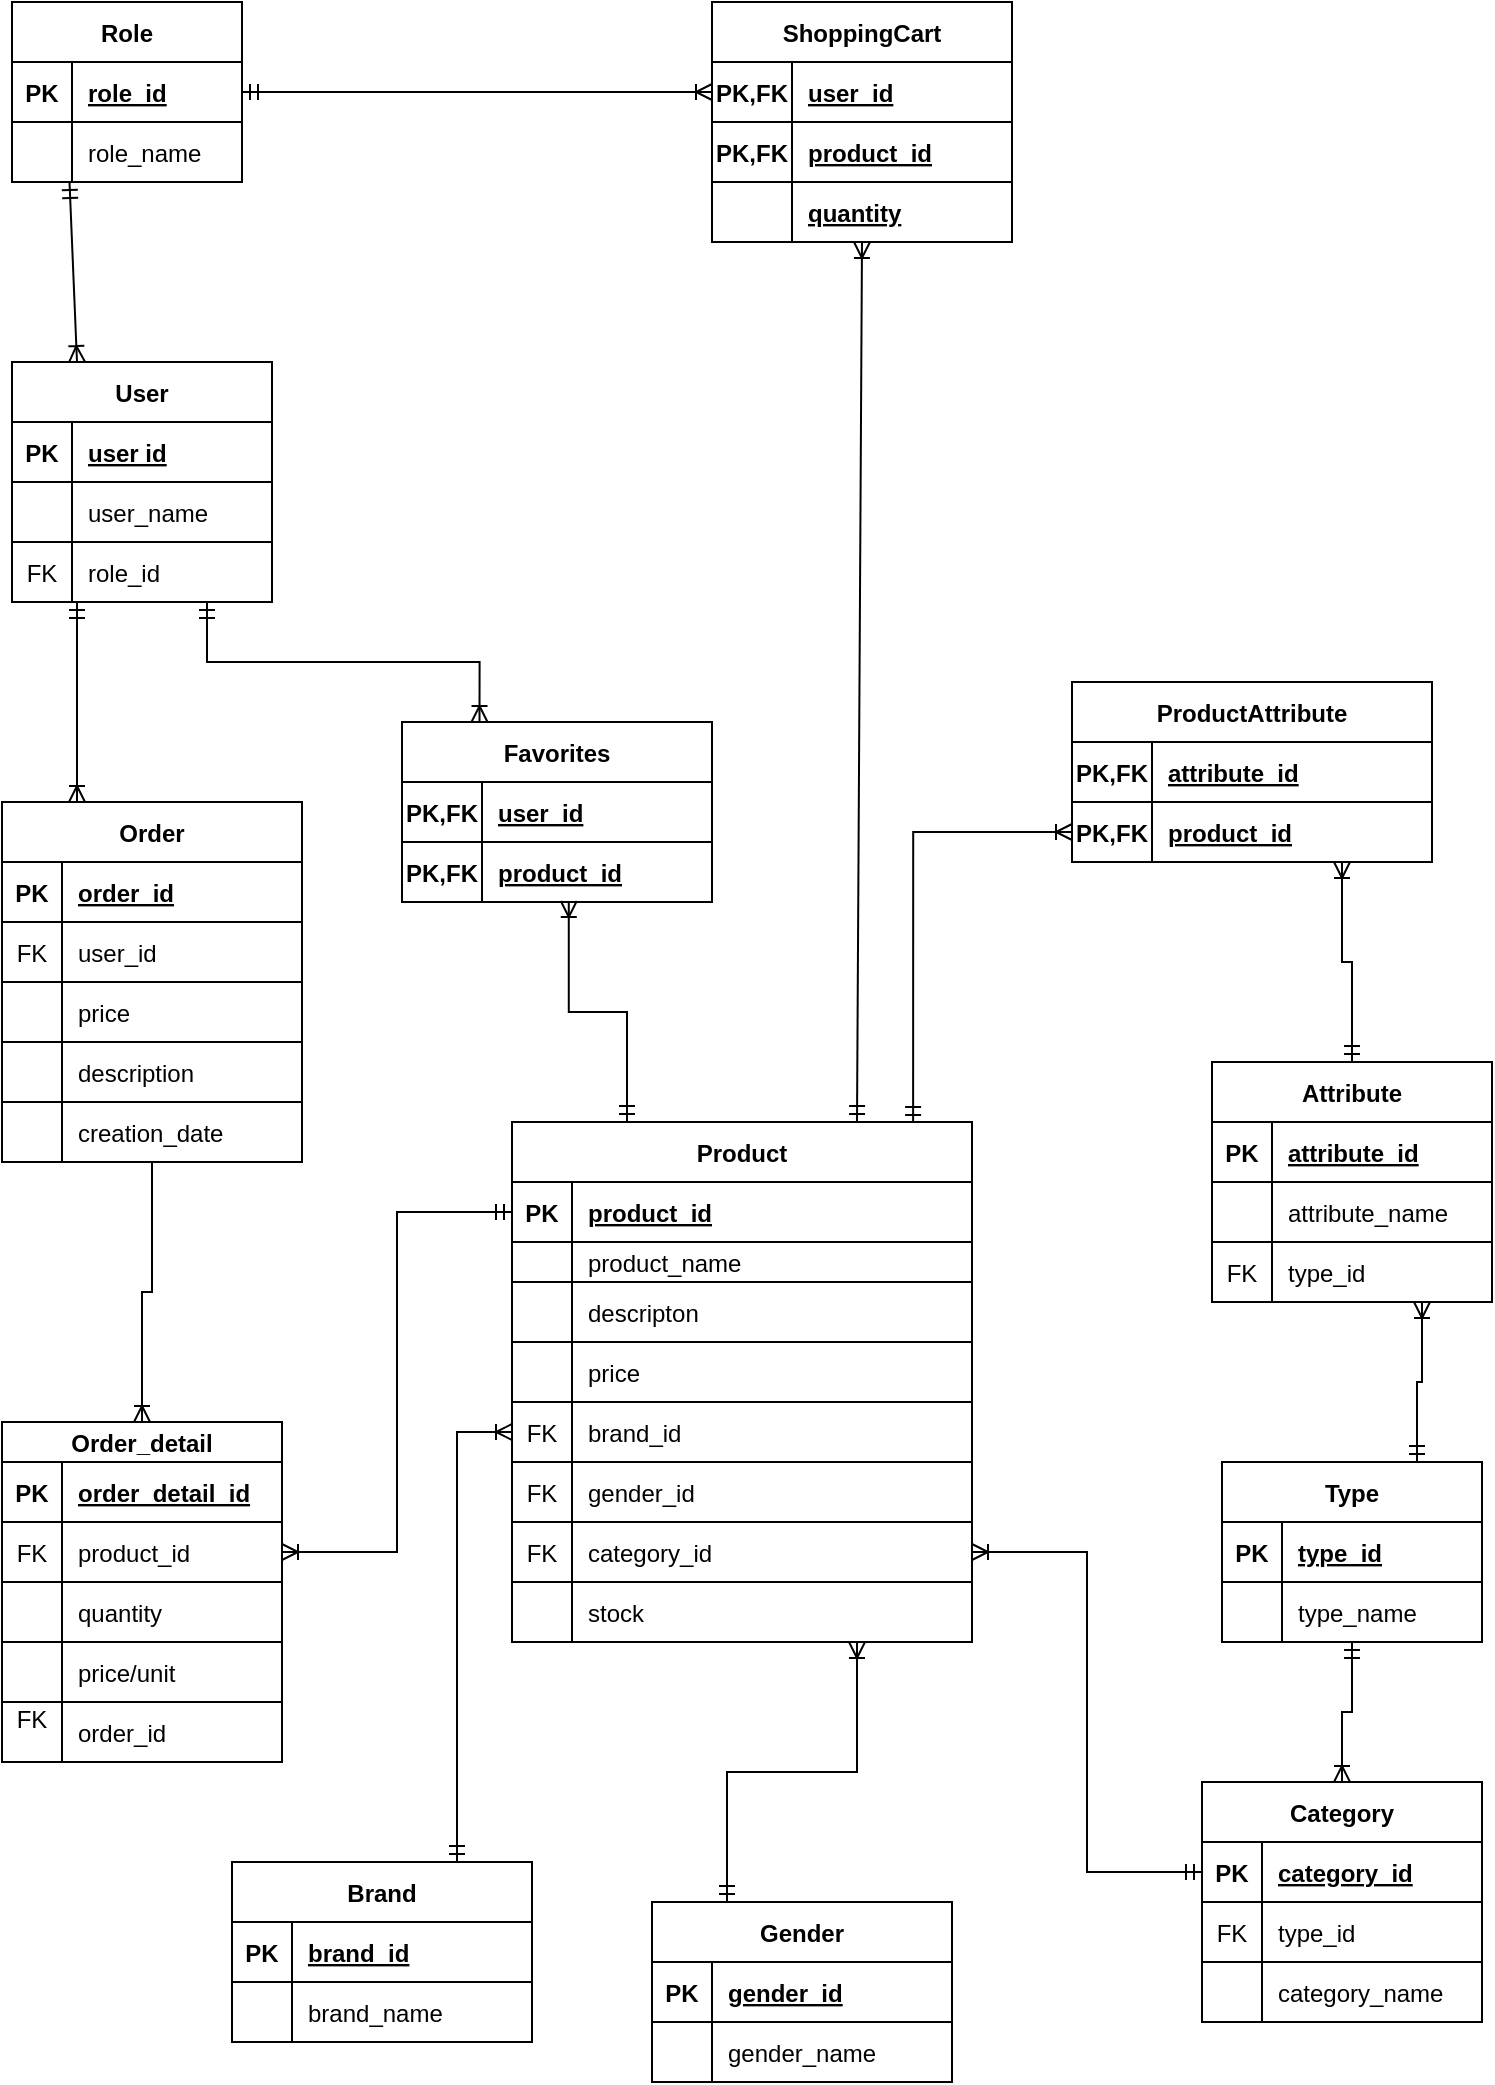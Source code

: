 <mxfile version="20.8.16" type="device"><diagram name="Page-1" id="n5lcv7kC8q3Q-KEOPqL1"><mxGraphModel dx="1290" dy="629" grid="1" gridSize="10" guides="1" tooltips="1" connect="1" arrows="1" fold="1" page="1" pageScale="1" pageWidth="850" pageHeight="1100" math="0" shadow="0"><root><mxCell id="0"/><mxCell id="1" parent="0"/><object label="Product" product_id="" brand_id="" id="B1TRXqfxUQtIOFqRdc5R-1"><mxCell style="shape=table;startSize=30;container=1;collapsible=1;childLayout=tableLayout;fixedRows=1;rowLines=1;fontStyle=1;align=center;resizeLast=1;strokeColor=#000000;movable=1;resizable=1;rotatable=1;deletable=1;editable=1;locked=0;connectable=1;" parent="1" vertex="1"><mxGeometry x="290" y="600" width="230" height="260" as="geometry"><mxRectangle x="290" y="700" width="90" height="30" as="alternateBounds"/></mxGeometry></mxCell></object><mxCell id="B1TRXqfxUQtIOFqRdc5R-2" value="" style="shape=tableRow;horizontal=0;startSize=0;swimlaneHead=0;swimlaneBody=0;fillColor=none;collapsible=0;dropTarget=0;points=[[0,0.5],[1,0.5]];portConstraint=eastwest;top=0;left=0;right=0;bottom=1;" parent="B1TRXqfxUQtIOFqRdc5R-1" vertex="1"><mxGeometry y="30" width="230" height="30" as="geometry"/></mxCell><mxCell id="B1TRXqfxUQtIOFqRdc5R-3" value="PK" style="shape=partialRectangle;connectable=0;fillColor=none;top=0;left=0;bottom=0;right=0;fontStyle=1;overflow=hidden;" parent="B1TRXqfxUQtIOFqRdc5R-2" vertex="1"><mxGeometry width="30" height="30" as="geometry"><mxRectangle width="30" height="30" as="alternateBounds"/></mxGeometry></mxCell><mxCell id="B1TRXqfxUQtIOFqRdc5R-4" value="product_id" style="shape=partialRectangle;connectable=0;fillColor=none;top=0;left=0;bottom=0;right=0;align=left;spacingLeft=6;fontStyle=5;overflow=hidden;" parent="B1TRXqfxUQtIOFqRdc5R-2" vertex="1"><mxGeometry x="30" width="200" height="30" as="geometry"><mxRectangle width="200" height="30" as="alternateBounds"/></mxGeometry></mxCell><mxCell id="B1TRXqfxUQtIOFqRdc5R-5" value="" style="shape=tableRow;horizontal=0;startSize=0;swimlaneHead=0;swimlaneBody=0;fillColor=none;collapsible=0;dropTarget=0;points=[[0,0.5],[1,0.5]];portConstraint=eastwest;top=0;left=0;right=0;bottom=0;" parent="B1TRXqfxUQtIOFqRdc5R-1" vertex="1"><mxGeometry y="60" width="230" height="20" as="geometry"/></mxCell><mxCell id="B1TRXqfxUQtIOFqRdc5R-6" value="" style="shape=partialRectangle;connectable=0;fillColor=none;top=0;left=0;bottom=0;right=0;editable=1;overflow=hidden;" parent="B1TRXqfxUQtIOFqRdc5R-5" vertex="1"><mxGeometry width="30" height="20" as="geometry"><mxRectangle width="30" height="20" as="alternateBounds"/></mxGeometry></mxCell><mxCell id="B1TRXqfxUQtIOFqRdc5R-7" value="product_name       " style="shape=partialRectangle;connectable=0;fillColor=none;top=0;left=0;bottom=0;right=0;align=left;spacingLeft=6;overflow=hidden;" parent="B1TRXqfxUQtIOFqRdc5R-5" vertex="1"><mxGeometry x="30" width="200" height="20" as="geometry"><mxRectangle width="200" height="20" as="alternateBounds"/></mxGeometry></mxCell><mxCell id="B1TRXqfxUQtIOFqRdc5R-8" value="" style="shape=tableRow;horizontal=0;startSize=0;swimlaneHead=0;swimlaneBody=0;fillColor=none;collapsible=0;dropTarget=0;points=[[0,0.5],[1,0.5]];portConstraint=eastwest;top=0;left=0;right=0;bottom=0;" parent="B1TRXqfxUQtIOFqRdc5R-1" vertex="1"><mxGeometry y="80" width="230" height="30" as="geometry"/></mxCell><mxCell id="B1TRXqfxUQtIOFqRdc5R-9" value="" style="shape=partialRectangle;connectable=0;fillColor=none;top=0;left=0;bottom=0;right=0;editable=1;overflow=hidden;" parent="B1TRXqfxUQtIOFqRdc5R-8" vertex="1"><mxGeometry width="30" height="30" as="geometry"><mxRectangle width="30" height="30" as="alternateBounds"/></mxGeometry></mxCell><mxCell id="B1TRXqfxUQtIOFqRdc5R-10" value="descripton              " style="shape=partialRectangle;connectable=0;fillColor=none;top=0;left=0;bottom=0;right=0;align=left;spacingLeft=6;overflow=hidden;" parent="B1TRXqfxUQtIOFqRdc5R-8" vertex="1"><mxGeometry x="30" width="200" height="30" as="geometry"><mxRectangle width="200" height="30" as="alternateBounds"/></mxGeometry></mxCell><mxCell id="B1TRXqfxUQtIOFqRdc5R-11" value="" style="shape=tableRow;horizontal=0;startSize=0;swimlaneHead=0;swimlaneBody=0;fillColor=none;collapsible=0;dropTarget=0;points=[[0,0.5],[1,0.5]];portConstraint=eastwest;top=0;left=0;right=0;bottom=0;" parent="B1TRXqfxUQtIOFqRdc5R-1" vertex="1"><mxGeometry y="110" width="230" height="30" as="geometry"/></mxCell><mxCell id="B1TRXqfxUQtIOFqRdc5R-12" value="" style="shape=partialRectangle;connectable=0;fillColor=none;top=0;left=0;bottom=0;right=0;editable=1;overflow=hidden;" parent="B1TRXqfxUQtIOFqRdc5R-11" vertex="1"><mxGeometry width="30" height="30" as="geometry"><mxRectangle width="30" height="30" as="alternateBounds"/></mxGeometry></mxCell><mxCell id="B1TRXqfxUQtIOFqRdc5R-13" value="price                    " style="shape=partialRectangle;connectable=0;fillColor=none;top=1;left=1;bottom=0;right=1;align=left;spacingLeft=6;overflow=hidden;" parent="B1TRXqfxUQtIOFqRdc5R-11" vertex="1"><mxGeometry x="30" width="200" height="30" as="geometry"><mxRectangle width="200" height="30" as="alternateBounds"/></mxGeometry></mxCell><mxCell id="HKGdhIVFqmsByUy59uas-1" style="shape=tableRow;horizontal=0;startSize=0;swimlaneHead=0;swimlaneBody=0;fillColor=none;collapsible=0;dropTarget=0;points=[[0,0.5],[1,0.5]];portConstraint=eastwest;top=0;left=0;right=0;bottom=0;" parent="B1TRXqfxUQtIOFqRdc5R-1" vertex="1"><mxGeometry y="140" width="230" height="30" as="geometry"/></mxCell><mxCell id="HKGdhIVFqmsByUy59uas-2" value="FK" style="shape=partialRectangle;connectable=0;fillColor=none;top=0;left=0;bottom=0;right=0;editable=1;overflow=hidden;" parent="HKGdhIVFqmsByUy59uas-1" vertex="1"><mxGeometry width="30" height="30" as="geometry"><mxRectangle width="30" height="30" as="alternateBounds"/></mxGeometry></mxCell><mxCell id="HKGdhIVFqmsByUy59uas-3" value="brand_id         " style="shape=partialRectangle;connectable=0;fillColor=none;top=1;left=1;bottom=0;right=1;align=left;spacingLeft=6;overflow=hidden;" parent="HKGdhIVFqmsByUy59uas-1" vertex="1"><mxGeometry x="30" width="200" height="30" as="geometry"><mxRectangle width="200" height="30" as="alternateBounds"/></mxGeometry></mxCell><mxCell id="W3TyPDWN-DHqoCL0GQA3-50" style="shape=tableRow;horizontal=0;startSize=0;swimlaneHead=0;swimlaneBody=0;fillColor=none;collapsible=0;dropTarget=0;points=[[0,0.5],[1,0.5]];portConstraint=eastwest;top=0;left=0;right=0;bottom=0;" parent="B1TRXqfxUQtIOFqRdc5R-1" vertex="1"><mxGeometry y="170" width="230" height="30" as="geometry"/></mxCell><mxCell id="W3TyPDWN-DHqoCL0GQA3-51" value="FK" style="shape=partialRectangle;connectable=0;fillColor=none;top=0;left=0;bottom=0;right=0;editable=1;overflow=hidden;" parent="W3TyPDWN-DHqoCL0GQA3-50" vertex="1"><mxGeometry width="30" height="30" as="geometry"><mxRectangle width="30" height="30" as="alternateBounds"/></mxGeometry></mxCell><mxCell id="W3TyPDWN-DHqoCL0GQA3-52" value="gender_id" style="shape=partialRectangle;connectable=0;fillColor=none;top=1;left=1;bottom=0;right=1;align=left;spacingLeft=6;overflow=hidden;" parent="W3TyPDWN-DHqoCL0GQA3-50" vertex="1"><mxGeometry x="30" width="200" height="30" as="geometry"><mxRectangle width="200" height="30" as="alternateBounds"/></mxGeometry></mxCell><mxCell id="Ao2LZ0HGABer1Ecpgtwa-131" style="shape=tableRow;horizontal=0;startSize=0;swimlaneHead=0;swimlaneBody=0;fillColor=none;collapsible=0;dropTarget=0;points=[[0,0.5],[1,0.5]];portConstraint=eastwest;top=0;left=0;right=0;bottom=0;" parent="B1TRXqfxUQtIOFqRdc5R-1" vertex="1"><mxGeometry y="200" width="230" height="30" as="geometry"/></mxCell><mxCell id="Ao2LZ0HGABer1Ecpgtwa-132" value="FK" style="shape=partialRectangle;connectable=0;fillColor=none;top=0;left=0;bottom=0;right=0;editable=1;overflow=hidden;" parent="Ao2LZ0HGABer1Ecpgtwa-131" vertex="1"><mxGeometry width="30" height="30" as="geometry"><mxRectangle width="30" height="30" as="alternateBounds"/></mxGeometry></mxCell><mxCell id="Ao2LZ0HGABer1Ecpgtwa-133" value="category_id" style="shape=partialRectangle;connectable=0;fillColor=none;top=1;left=1;bottom=0;right=1;align=left;spacingLeft=6;overflow=hidden;" parent="Ao2LZ0HGABer1Ecpgtwa-131" vertex="1"><mxGeometry x="30" width="200" height="30" as="geometry"><mxRectangle width="200" height="30" as="alternateBounds"/></mxGeometry></mxCell><mxCell id="m56ZJu69dT451m-hv7dC-1" style="shape=tableRow;horizontal=0;startSize=0;swimlaneHead=0;swimlaneBody=0;fillColor=none;collapsible=0;dropTarget=0;points=[[0,0.5],[1,0.5]];portConstraint=eastwest;top=0;left=0;right=0;bottom=0;" parent="B1TRXqfxUQtIOFqRdc5R-1" vertex="1"><mxGeometry y="230" width="230" height="30" as="geometry"/></mxCell><mxCell id="m56ZJu69dT451m-hv7dC-2" style="shape=partialRectangle;connectable=0;fillColor=none;top=0;left=0;bottom=0;right=0;editable=1;overflow=hidden;" parent="m56ZJu69dT451m-hv7dC-1" vertex="1"><mxGeometry width="30" height="30" as="geometry"><mxRectangle width="30" height="30" as="alternateBounds"/></mxGeometry></mxCell><mxCell id="m56ZJu69dT451m-hv7dC-3" value="stock" style="shape=partialRectangle;connectable=0;fillColor=none;top=1;left=1;bottom=0;right=1;align=left;spacingLeft=6;overflow=hidden;" parent="m56ZJu69dT451m-hv7dC-1" vertex="1"><mxGeometry x="30" width="200" height="30" as="geometry"><mxRectangle width="200" height="30" as="alternateBounds"/></mxGeometry></mxCell><object label="User" product_id="" brand_id="" id="Ao2LZ0HGABer1Ecpgtwa-17"><mxCell style="shape=table;startSize=30;container=1;collapsible=1;childLayout=tableLayout;fixedRows=1;rowLines=1;fontStyle=1;align=center;resizeLast=1;strokeColor=#000000;movable=1;resizable=1;rotatable=1;deletable=1;editable=1;locked=0;connectable=1;" parent="1" vertex="1"><mxGeometry x="40" y="220" width="130" height="120" as="geometry"><mxRectangle x="20" y="220" width="70" height="30" as="alternateBounds"/></mxGeometry></mxCell></object><mxCell id="Ao2LZ0HGABer1Ecpgtwa-18" value="" style="shape=tableRow;horizontal=0;startSize=0;swimlaneHead=0;swimlaneBody=0;fillColor=none;collapsible=0;dropTarget=0;points=[[0,0.5],[1,0.5]];portConstraint=eastwest;top=0;left=0;right=0;bottom=1;" parent="Ao2LZ0HGABer1Ecpgtwa-17" vertex="1"><mxGeometry y="30" width="130" height="30" as="geometry"/></mxCell><mxCell id="Ao2LZ0HGABer1Ecpgtwa-19" value="PK" style="shape=partialRectangle;connectable=0;fillColor=none;top=0;left=0;bottom=0;right=0;fontStyle=1;overflow=hidden;" parent="Ao2LZ0HGABer1Ecpgtwa-18" vertex="1"><mxGeometry width="30" height="30" as="geometry"><mxRectangle width="30" height="30" as="alternateBounds"/></mxGeometry></mxCell><mxCell id="Ao2LZ0HGABer1Ecpgtwa-20" value="user id" style="shape=partialRectangle;connectable=0;fillColor=none;top=0;left=0;bottom=0;right=0;align=left;spacingLeft=6;fontStyle=5;overflow=hidden;" parent="Ao2LZ0HGABer1Ecpgtwa-18" vertex="1"><mxGeometry x="30" width="100" height="30" as="geometry"><mxRectangle width="100" height="30" as="alternateBounds"/></mxGeometry></mxCell><mxCell id="Ao2LZ0HGABer1Ecpgtwa-21" value="" style="shape=tableRow;horizontal=0;startSize=0;swimlaneHead=0;swimlaneBody=0;fillColor=none;collapsible=0;dropTarget=0;points=[[0,0.5],[1,0.5]];portConstraint=eastwest;top=0;left=0;right=0;bottom=0;" parent="Ao2LZ0HGABer1Ecpgtwa-17" vertex="1"><mxGeometry y="60" width="130" height="30" as="geometry"/></mxCell><mxCell id="Ao2LZ0HGABer1Ecpgtwa-22" value="" style="shape=partialRectangle;connectable=0;fillColor=none;top=0;left=0;bottom=0;right=0;editable=1;overflow=hidden;" parent="Ao2LZ0HGABer1Ecpgtwa-21" vertex="1"><mxGeometry width="30" height="30" as="geometry"><mxRectangle width="30" height="30" as="alternateBounds"/></mxGeometry></mxCell><mxCell id="Ao2LZ0HGABer1Ecpgtwa-23" value="user_name       " style="shape=partialRectangle;connectable=0;fillColor=none;top=0;left=0;bottom=0;right=0;align=left;spacingLeft=6;overflow=hidden;" parent="Ao2LZ0HGABer1Ecpgtwa-21" vertex="1"><mxGeometry x="30" width="100" height="30" as="geometry"><mxRectangle width="100" height="30" as="alternateBounds"/></mxGeometry></mxCell><mxCell id="Ao2LZ0HGABer1Ecpgtwa-24" value="" style="shape=tableRow;horizontal=0;startSize=0;swimlaneHead=0;swimlaneBody=0;fillColor=none;collapsible=0;dropTarget=0;points=[[0,0.5],[1,0.5]];portConstraint=eastwest;top=0;left=0;right=0;bottom=0;" parent="Ao2LZ0HGABer1Ecpgtwa-17" vertex="1"><mxGeometry y="90" width="130" height="30" as="geometry"/></mxCell><mxCell id="Ao2LZ0HGABer1Ecpgtwa-25" value="FK" style="shape=partialRectangle;connectable=0;fillColor=none;top=0;left=0;bottom=0;right=0;editable=1;overflow=hidden;" parent="Ao2LZ0HGABer1Ecpgtwa-24" vertex="1"><mxGeometry width="30" height="30" as="geometry"><mxRectangle width="30" height="30" as="alternateBounds"/></mxGeometry></mxCell><mxCell id="Ao2LZ0HGABer1Ecpgtwa-26" value="role_id           " style="shape=partialRectangle;connectable=0;fillColor=none;top=0;left=0;bottom=0;right=0;align=left;spacingLeft=6;overflow=hidden;" parent="Ao2LZ0HGABer1Ecpgtwa-24" vertex="1"><mxGeometry x="30" width="100" height="30" as="geometry"><mxRectangle width="100" height="30" as="alternateBounds"/></mxGeometry></mxCell><mxCell id="Ao2LZ0HGABer1Ecpgtwa-44" value="" style="fontSize=12;html=1;endArrow=ERoneToMany;startArrow=ERmandOne;rounded=0;entryX=0.25;entryY=0;entryDx=0;entryDy=0;exitX=0.25;exitY=1;exitDx=0;exitDy=0;" parent="1" source="Yceh_M7HJaiFSIYpkr-9-1" target="Ao2LZ0HGABer1Ecpgtwa-17" edge="1"><mxGeometry width="100" height="100" relative="1" as="geometry"><mxPoint x="60" y="100" as="sourcePoint"/><mxPoint x="20" y="310" as="targetPoint"/></mxGeometry></mxCell><object label="Order_detail" product_id="" brand_id="" id="Ao2LZ0HGABer1Ecpgtwa-55"><mxCell style="shape=table;startSize=20;container=1;collapsible=1;childLayout=tableLayout;fixedRows=1;rowLines=1;fontStyle=1;align=center;resizeLast=1;strokeColor=#000000;movable=1;resizable=1;rotatable=1;deletable=1;editable=1;locked=0;connectable=1;" parent="1" vertex="1"><mxGeometry x="35" y="750" width="140" height="170" as="geometry"/></mxCell></object><mxCell id="Ao2LZ0HGABer1Ecpgtwa-56" value="" style="shape=tableRow;horizontal=0;startSize=0;swimlaneHead=0;swimlaneBody=0;fillColor=none;collapsible=0;dropTarget=0;points=[[0,0.5],[1,0.5]];portConstraint=eastwest;top=0;left=0;right=0;bottom=1;" parent="Ao2LZ0HGABer1Ecpgtwa-55" vertex="1"><mxGeometry y="20" width="140" height="30" as="geometry"/></mxCell><mxCell id="Ao2LZ0HGABer1Ecpgtwa-57" value="PK" style="shape=partialRectangle;connectable=0;fillColor=none;top=0;left=0;bottom=0;right=0;fontStyle=1;overflow=hidden;" parent="Ao2LZ0HGABer1Ecpgtwa-56" vertex="1"><mxGeometry width="30" height="30" as="geometry"><mxRectangle width="30" height="30" as="alternateBounds"/></mxGeometry></mxCell><mxCell id="Ao2LZ0HGABer1Ecpgtwa-58" value="order_detail_id" style="shape=partialRectangle;connectable=0;fillColor=none;top=0;left=0;bottom=0;right=0;align=left;spacingLeft=6;fontStyle=5;overflow=hidden;" parent="Ao2LZ0HGABer1Ecpgtwa-56" vertex="1"><mxGeometry x="30" width="110" height="30" as="geometry"><mxRectangle width="110" height="30" as="alternateBounds"/></mxGeometry></mxCell><mxCell id="Ao2LZ0HGABer1Ecpgtwa-59" value="" style="shape=tableRow;horizontal=0;startSize=0;swimlaneHead=0;swimlaneBody=0;fillColor=none;collapsible=0;dropTarget=0;points=[[0,0.5],[1,0.5]];portConstraint=eastwest;top=0;left=0;right=0;bottom=0;" parent="Ao2LZ0HGABer1Ecpgtwa-55" vertex="1"><mxGeometry y="50" width="140" height="30" as="geometry"/></mxCell><mxCell id="Ao2LZ0HGABer1Ecpgtwa-60" value="FK" style="shape=partialRectangle;connectable=0;fillColor=none;top=0;left=0;bottom=0;right=0;editable=1;overflow=hidden;" parent="Ao2LZ0HGABer1Ecpgtwa-59" vertex="1"><mxGeometry width="30" height="30" as="geometry"><mxRectangle width="30" height="30" as="alternateBounds"/></mxGeometry></mxCell><mxCell id="Ao2LZ0HGABer1Ecpgtwa-61" value="product_id                  " style="shape=partialRectangle;connectable=0;fillColor=none;top=0;left=0;bottom=0;right=0;align=left;spacingLeft=6;overflow=hidden;" parent="Ao2LZ0HGABer1Ecpgtwa-59" vertex="1"><mxGeometry x="30" width="110" height="30" as="geometry"><mxRectangle width="110" height="30" as="alternateBounds"/></mxGeometry></mxCell><mxCell id="Ao2LZ0HGABer1Ecpgtwa-62" value="" style="shape=tableRow;horizontal=0;startSize=0;swimlaneHead=0;swimlaneBody=0;fillColor=none;collapsible=0;dropTarget=0;points=[[0,0.5],[1,0.5]];portConstraint=eastwest;top=0;left=0;right=0;bottom=0;" parent="Ao2LZ0HGABer1Ecpgtwa-55" vertex="1"><mxGeometry y="80" width="140" height="30" as="geometry"/></mxCell><mxCell id="Ao2LZ0HGABer1Ecpgtwa-63" value="" style="shape=partialRectangle;connectable=0;fillColor=none;top=0;left=0;bottom=0;right=0;editable=1;overflow=hidden;" parent="Ao2LZ0HGABer1Ecpgtwa-62" vertex="1"><mxGeometry width="30" height="30" as="geometry"><mxRectangle width="30" height="30" as="alternateBounds"/></mxGeometry></mxCell><mxCell id="Ao2LZ0HGABer1Ecpgtwa-64" value="quantity                      " style="shape=partialRectangle;connectable=0;fillColor=none;top=0;left=0;bottom=0;right=0;align=left;spacingLeft=6;overflow=hidden;" parent="Ao2LZ0HGABer1Ecpgtwa-62" vertex="1"><mxGeometry x="30" width="110" height="30" as="geometry"><mxRectangle width="110" height="30" as="alternateBounds"/></mxGeometry></mxCell><mxCell id="Ao2LZ0HGABer1Ecpgtwa-72" style="shape=tableRow;horizontal=0;startSize=0;swimlaneHead=0;swimlaneBody=0;fillColor=none;collapsible=0;dropTarget=0;points=[[0,0.5],[1,0.5]];portConstraint=eastwest;top=0;left=0;right=0;bottom=0;" parent="Ao2LZ0HGABer1Ecpgtwa-55" vertex="1"><mxGeometry y="110" width="140" height="30" as="geometry"/></mxCell><mxCell id="Ao2LZ0HGABer1Ecpgtwa-73" style="shape=partialRectangle;connectable=0;fillColor=none;top=0;left=0;bottom=0;right=0;editable=1;overflow=hidden;" parent="Ao2LZ0HGABer1Ecpgtwa-72" vertex="1"><mxGeometry width="30" height="30" as="geometry"><mxRectangle width="30" height="30" as="alternateBounds"/></mxGeometry></mxCell><mxCell id="Ao2LZ0HGABer1Ecpgtwa-74" value="price/unit                  " style="shape=partialRectangle;connectable=0;fillColor=none;top=0;left=0;bottom=0;right=0;align=left;spacingLeft=6;overflow=hidden;" parent="Ao2LZ0HGABer1Ecpgtwa-72" vertex="1"><mxGeometry x="30" width="110" height="30" as="geometry"><mxRectangle width="110" height="30" as="alternateBounds"/></mxGeometry></mxCell><mxCell id="Ao2LZ0HGABer1Ecpgtwa-76" style="shape=tableRow;horizontal=0;startSize=0;swimlaneHead=0;swimlaneBody=0;fillColor=none;collapsible=0;dropTarget=0;points=[[0,0.5],[1,0.5]];portConstraint=eastwest;top=0;left=0;right=0;bottom=0;" parent="Ao2LZ0HGABer1Ecpgtwa-55" vertex="1"><mxGeometry y="140" width="140" height="30" as="geometry"/></mxCell><mxCell id="Ao2LZ0HGABer1Ecpgtwa-77" value="FK&#10;" style="shape=partialRectangle;connectable=0;fillColor=none;top=0;left=0;bottom=0;right=0;editable=1;overflow=hidden;" parent="Ao2LZ0HGABer1Ecpgtwa-76" vertex="1"><mxGeometry width="30" height="30" as="geometry"><mxRectangle width="30" height="30" as="alternateBounds"/></mxGeometry></mxCell><mxCell id="Ao2LZ0HGABer1Ecpgtwa-78" value="order_id                   " style="shape=partialRectangle;connectable=0;fillColor=none;top=0;left=0;bottom=0;right=0;align=left;spacingLeft=6;overflow=hidden;" parent="Ao2LZ0HGABer1Ecpgtwa-76" vertex="1"><mxGeometry x="30" width="110" height="30" as="geometry"><mxRectangle width="110" height="30" as="alternateBounds"/></mxGeometry></mxCell><mxCell id="Ao2LZ0HGABer1Ecpgtwa-75" value="" style="edgeStyle=orthogonalEdgeStyle;fontSize=12;html=1;endArrow=ERoneToMany;startArrow=ERmandOne;rounded=0;exitX=0;exitY=0.5;exitDx=0;exitDy=0;entryX=1;entryY=0.5;entryDx=0;entryDy=0;" parent="1" source="B1TRXqfxUQtIOFqRdc5R-2" target="Ao2LZ0HGABer1Ecpgtwa-59" edge="1"><mxGeometry width="100" height="100" relative="1" as="geometry"><mxPoint x="400" y="460" as="sourcePoint"/><mxPoint x="400" y="690" as="targetPoint"/></mxGeometry></mxCell><object label="Favorites" product_id="" brand_id="" id="Ao2LZ0HGABer1Ecpgtwa-80"><mxCell style="shape=table;startSize=30;container=1;collapsible=1;childLayout=tableLayout;fixedRows=1;rowLines=1;fontStyle=1;align=center;resizeLast=1;strokeColor=#000000;movable=1;resizable=1;rotatable=1;deletable=1;editable=1;locked=0;connectable=1;" parent="1" vertex="1"><mxGeometry x="235" y="400" width="155" height="90" as="geometry"><mxRectangle x="270" y="400" width="90" height="30" as="alternateBounds"/></mxGeometry></mxCell></object><mxCell id="jBtaMrnynla9mpojI9cw-1" style="shape=tableRow;horizontal=0;startSize=0;swimlaneHead=0;swimlaneBody=0;fillColor=none;collapsible=0;dropTarget=0;points=[[0,0.5],[1,0.5]];portConstraint=eastwest;top=0;left=0;right=0;bottom=1;" parent="Ao2LZ0HGABer1Ecpgtwa-80" vertex="1"><mxGeometry y="30" width="155" height="30" as="geometry"/></mxCell><mxCell id="jBtaMrnynla9mpojI9cw-2" value="PK,FK" style="shape=partialRectangle;connectable=0;fillColor=none;top=0;left=0;bottom=0;right=0;fontStyle=1;overflow=hidden;" parent="jBtaMrnynla9mpojI9cw-1" vertex="1"><mxGeometry width="40" height="30" as="geometry"><mxRectangle width="40" height="30" as="alternateBounds"/></mxGeometry></mxCell><mxCell id="jBtaMrnynla9mpojI9cw-3" value="user_id" style="shape=partialRectangle;connectable=0;fillColor=none;top=0;left=0;bottom=0;right=0;align=left;spacingLeft=6;fontStyle=5;overflow=hidden;" parent="jBtaMrnynla9mpojI9cw-1" vertex="1"><mxGeometry x="40" width="115" height="30" as="geometry"><mxRectangle width="115" height="30" as="alternateBounds"/></mxGeometry></mxCell><mxCell id="Ao2LZ0HGABer1Ecpgtwa-81" value="" style="shape=tableRow;horizontal=0;startSize=0;swimlaneHead=0;swimlaneBody=0;fillColor=none;collapsible=0;dropTarget=0;points=[[0,0.5],[1,0.5]];portConstraint=eastwest;top=0;left=0;right=0;bottom=1;" parent="Ao2LZ0HGABer1Ecpgtwa-80" vertex="1"><mxGeometry y="60" width="155" height="30" as="geometry"/></mxCell><mxCell id="Ao2LZ0HGABer1Ecpgtwa-82" value="PK,FK" style="shape=partialRectangle;connectable=0;fillColor=none;top=0;left=0;bottom=0;right=0;fontStyle=1;overflow=hidden;" parent="Ao2LZ0HGABer1Ecpgtwa-81" vertex="1"><mxGeometry width="40" height="30" as="geometry"><mxRectangle width="40" height="30" as="alternateBounds"/></mxGeometry></mxCell><mxCell id="Ao2LZ0HGABer1Ecpgtwa-83" value="product_id" style="shape=partialRectangle;connectable=0;fillColor=none;top=0;left=0;bottom=0;right=0;align=left;spacingLeft=6;fontStyle=5;overflow=hidden;" parent="Ao2LZ0HGABer1Ecpgtwa-81" vertex="1"><mxGeometry x="40" width="115" height="30" as="geometry"><mxRectangle width="115" height="30" as="alternateBounds"/></mxGeometry></mxCell><mxCell id="Ao2LZ0HGABer1Ecpgtwa-90" value="" style="edgeStyle=orthogonalEdgeStyle;fontSize=12;html=1;endArrow=ERoneToMany;startArrow=ERmandOne;rounded=0;entryX=0.25;entryY=0;entryDx=0;entryDy=0;exitX=0.75;exitY=1;exitDx=0;exitDy=0;" parent="1" source="Ao2LZ0HGABer1Ecpgtwa-17" target="Ao2LZ0HGABer1Ecpgtwa-80" edge="1"><mxGeometry width="100" height="100" relative="1" as="geometry"><mxPoint x="140" y="170" as="sourcePoint"/><mxPoint x="470" y="210" as="targetPoint"/></mxGeometry></mxCell><mxCell id="Ao2LZ0HGABer1Ecpgtwa-92" value="" style="fontSize=12;html=1;endArrow=ERoneToMany;startArrow=ERmandOne;rounded=0;exitX=0.25;exitY=0;exitDx=0;exitDy=0;edgeStyle=orthogonalEdgeStyle;entryX=0.538;entryY=0.984;entryDx=0;entryDy=0;entryPerimeter=0;" parent="1" source="B1TRXqfxUQtIOFqRdc5R-1" target="Ao2LZ0HGABer1Ecpgtwa-81" edge="1"><mxGeometry width="100" height="100" relative="1" as="geometry"><mxPoint x="340" y="620" as="sourcePoint"/><mxPoint x="390" y="520" as="targetPoint"/></mxGeometry></mxCell><object label="ShoppingCart" product_id="" brand_id="" id="Ao2LZ0HGABer1Ecpgtwa-93"><mxCell style="shape=table;startSize=30;container=1;collapsible=1;childLayout=tableLayout;fixedRows=1;rowLines=1;fontStyle=1;align=center;resizeLast=1;strokeColor=#000000;movable=1;resizable=1;rotatable=1;deletable=1;editable=1;locked=0;connectable=1;" parent="1" vertex="1"><mxGeometry x="390" y="40" width="150" height="120" as="geometry"><mxRectangle x="390" y="80" width="120" height="30" as="alternateBounds"/></mxGeometry></mxCell></object><mxCell id="Ao2LZ0HGABer1Ecpgtwa-94" value="" style="shape=tableRow;horizontal=0;startSize=0;swimlaneHead=0;swimlaneBody=0;fillColor=none;collapsible=0;dropTarget=0;points=[[0,0.5],[1,0.5]];portConstraint=eastwest;top=0;left=0;right=0;bottom=1;" parent="Ao2LZ0HGABer1Ecpgtwa-93" vertex="1"><mxGeometry y="30" width="150" height="30" as="geometry"/></mxCell><mxCell id="Ao2LZ0HGABer1Ecpgtwa-95" value="PK,FK" style="shape=partialRectangle;connectable=0;fillColor=none;top=0;left=0;bottom=0;right=0;fontStyle=1;overflow=hidden;" parent="Ao2LZ0HGABer1Ecpgtwa-94" vertex="1"><mxGeometry width="40" height="30" as="geometry"><mxRectangle width="40" height="30" as="alternateBounds"/></mxGeometry></mxCell><mxCell id="Ao2LZ0HGABer1Ecpgtwa-96" value="user_id" style="shape=partialRectangle;connectable=0;fillColor=none;top=0;left=0;bottom=0;right=0;align=left;spacingLeft=6;fontStyle=5;overflow=hidden;" parent="Ao2LZ0HGABer1Ecpgtwa-94" vertex="1"><mxGeometry x="40" width="110" height="30" as="geometry"><mxRectangle width="110" height="30" as="alternateBounds"/></mxGeometry></mxCell><mxCell id="9ZwhDta08EHMfMjfHfFH-7" value="" style="shape=tableRow;horizontal=0;startSize=0;swimlaneHead=0;swimlaneBody=0;fillColor=none;collapsible=0;dropTarget=0;points=[[0,0.5],[1,0.5]];portConstraint=eastwest;top=0;left=0;right=0;bottom=1;" parent="Ao2LZ0HGABer1Ecpgtwa-93" vertex="1"><mxGeometry y="60" width="150" height="30" as="geometry"/></mxCell><mxCell id="9ZwhDta08EHMfMjfHfFH-8" value="PK,FK" style="shape=partialRectangle;connectable=0;fillColor=none;top=0;left=0;bottom=0;right=0;fontStyle=1;overflow=hidden;" parent="9ZwhDta08EHMfMjfHfFH-7" vertex="1"><mxGeometry width="40" height="30" as="geometry"><mxRectangle width="40" height="30" as="alternateBounds"/></mxGeometry></mxCell><mxCell id="9ZwhDta08EHMfMjfHfFH-9" value="product_id" style="shape=partialRectangle;connectable=0;fillColor=none;top=0;left=0;bottom=0;right=0;align=left;spacingLeft=6;fontStyle=5;overflow=hidden;" parent="9ZwhDta08EHMfMjfHfFH-7" vertex="1"><mxGeometry x="40" width="110" height="30" as="geometry"><mxRectangle width="110" height="30" as="alternateBounds"/></mxGeometry></mxCell><mxCell id="9ZwhDta08EHMfMjfHfFH-11" style="shape=tableRow;horizontal=0;startSize=0;swimlaneHead=0;swimlaneBody=0;fillColor=none;collapsible=0;dropTarget=0;portConstraint=eastwest;top=0;left=0;right=0;bottom=1;" parent="Ao2LZ0HGABer1Ecpgtwa-93" vertex="1"><mxGeometry y="90" width="150" height="30" as="geometry"/></mxCell><mxCell id="9ZwhDta08EHMfMjfHfFH-12" style="shape=partialRectangle;connectable=0;fillColor=none;top=0;left=0;bottom=0;right=0;fontStyle=1;overflow=hidden;" parent="9ZwhDta08EHMfMjfHfFH-11" vertex="1"><mxGeometry width="40" height="30" as="geometry"><mxRectangle width="40" height="30" as="alternateBounds"/></mxGeometry></mxCell><mxCell id="9ZwhDta08EHMfMjfHfFH-13" value="quantity" style="shape=partialRectangle;connectable=0;fillColor=none;top=0;left=0;bottom=0;right=0;align=left;spacingLeft=6;fontStyle=5;overflow=hidden;shadow=1;" parent="9ZwhDta08EHMfMjfHfFH-11" vertex="1"><mxGeometry x="40" width="110" height="30" as="geometry"><mxRectangle width="110" height="30" as="alternateBounds"/></mxGeometry></mxCell><mxCell id="Ao2LZ0HGABer1Ecpgtwa-107" value="" style="fontSize=12;html=1;endArrow=ERoneToMany;startArrow=ERmandOne;rounded=0;entryX=0.5;entryY=1;entryDx=0;entryDy=0;exitX=0.75;exitY=0;exitDx=0;exitDy=0;" parent="1" source="B1TRXqfxUQtIOFqRdc5R-1" target="Ao2LZ0HGABer1Ecpgtwa-93" edge="1"><mxGeometry width="100" height="100" relative="1" as="geometry"><mxPoint x="500" y="320" as="sourcePoint"/><mxPoint x="600" y="230" as="targetPoint"/></mxGeometry></mxCell><object label="Category" product_id="" brand_id="" id="Ao2LZ0HGABer1Ecpgtwa-110"><mxCell style="shape=table;startSize=30;container=1;collapsible=1;childLayout=tableLayout;fixedRows=1;rowLines=1;fontStyle=1;align=center;resizeLast=1;strokeColor=#000000;movable=1;resizable=1;rotatable=1;deletable=1;editable=1;locked=0;connectable=1;" parent="1" vertex="1"><mxGeometry x="635" y="930" width="140" height="120" as="geometry"><mxRectangle x="960" y="310" width="90" height="30" as="alternateBounds"/></mxGeometry></mxCell></object><mxCell id="Ao2LZ0HGABer1Ecpgtwa-111" value="" style="shape=tableRow;horizontal=0;startSize=0;swimlaneHead=0;swimlaneBody=0;fillColor=none;collapsible=0;dropTarget=0;points=[[0,0.5],[1,0.5]];portConstraint=eastwest;top=0;left=0;right=0;bottom=1;" parent="Ao2LZ0HGABer1Ecpgtwa-110" vertex="1"><mxGeometry y="30" width="140" height="30" as="geometry"/></mxCell><mxCell id="Ao2LZ0HGABer1Ecpgtwa-112" value="PK" style="shape=partialRectangle;connectable=0;fillColor=none;top=0;left=0;bottom=0;right=0;fontStyle=1;overflow=hidden;" parent="Ao2LZ0HGABer1Ecpgtwa-111" vertex="1"><mxGeometry width="30" height="30" as="geometry"><mxRectangle width="30" height="30" as="alternateBounds"/></mxGeometry></mxCell><mxCell id="Ao2LZ0HGABer1Ecpgtwa-113" value="category_id" style="shape=partialRectangle;connectable=0;fillColor=none;top=0;left=0;bottom=0;right=0;align=left;spacingLeft=6;fontStyle=5;overflow=hidden;" parent="Ao2LZ0HGABer1Ecpgtwa-111" vertex="1"><mxGeometry x="30" width="110" height="30" as="geometry"><mxRectangle width="110" height="30" as="alternateBounds"/></mxGeometry></mxCell><mxCell id="Ao2LZ0HGABer1Ecpgtwa-114" value="" style="shape=tableRow;horizontal=0;startSize=0;swimlaneHead=0;swimlaneBody=0;fillColor=none;collapsible=0;dropTarget=0;points=[[0,0.5],[1,0.5]];portConstraint=eastwest;top=0;left=0;right=0;bottom=0;" parent="Ao2LZ0HGABer1Ecpgtwa-110" vertex="1"><mxGeometry y="60" width="140" height="30" as="geometry"/></mxCell><mxCell id="Ao2LZ0HGABer1Ecpgtwa-115" value="FK" style="shape=partialRectangle;connectable=0;fillColor=none;top=0;left=0;bottom=0;right=0;editable=1;overflow=hidden;" parent="Ao2LZ0HGABer1Ecpgtwa-114" vertex="1"><mxGeometry width="30" height="30" as="geometry"><mxRectangle width="30" height="30" as="alternateBounds"/></mxGeometry></mxCell><mxCell id="Ao2LZ0HGABer1Ecpgtwa-116" value="type_id" style="shape=partialRectangle;connectable=0;fillColor=none;top=0;left=0;bottom=0;right=0;align=left;spacingLeft=6;overflow=hidden;" parent="Ao2LZ0HGABer1Ecpgtwa-114" vertex="1"><mxGeometry x="30" width="110" height="30" as="geometry"><mxRectangle width="110" height="30" as="alternateBounds"/></mxGeometry></mxCell><mxCell id="Ao2LZ0HGABer1Ecpgtwa-117" value="" style="shape=tableRow;horizontal=0;startSize=0;swimlaneHead=0;swimlaneBody=0;fillColor=none;collapsible=0;dropTarget=0;points=[[0,0.5],[1,0.5]];portConstraint=eastwest;top=0;left=0;right=0;bottom=0;" parent="Ao2LZ0HGABer1Ecpgtwa-110" vertex="1"><mxGeometry y="90" width="140" height="30" as="geometry"/></mxCell><mxCell id="Ao2LZ0HGABer1Ecpgtwa-118" value="" style="shape=partialRectangle;connectable=0;fillColor=none;top=0;left=0;bottom=0;right=0;editable=1;overflow=hidden;" parent="Ao2LZ0HGABer1Ecpgtwa-117" vertex="1"><mxGeometry width="30" height="30" as="geometry"><mxRectangle width="30" height="30" as="alternateBounds"/></mxGeometry></mxCell><mxCell id="Ao2LZ0HGABer1Ecpgtwa-119" value="category_name" style="shape=partialRectangle;connectable=0;fillColor=none;top=0;left=0;bottom=0;right=0;align=left;spacingLeft=6;overflow=hidden;" parent="Ao2LZ0HGABer1Ecpgtwa-117" vertex="1"><mxGeometry x="30" width="110" height="30" as="geometry"><mxRectangle width="110" height="30" as="alternateBounds"/></mxGeometry></mxCell><mxCell id="Ao2LZ0HGABer1Ecpgtwa-120" value="" style="edgeStyle=orthogonalEdgeStyle;fontSize=12;html=1;endArrow=ERoneToMany;startArrow=none;rounded=0;entryX=0.5;entryY=0;entryDx=0;entryDy=0;" parent="1" source="Ao2LZ0HGABer1Ecpgtwa-45" target="Ao2LZ0HGABer1Ecpgtwa-55" edge="1"><mxGeometry width="100" height="100" relative="1" as="geometry"><mxPoint x="195" y="450" as="sourcePoint"/><mxPoint x="139" y="540" as="targetPoint"/></mxGeometry></mxCell><mxCell id="Ao2LZ0HGABer1Ecpgtwa-134" value="" style="edgeStyle=orthogonalEdgeStyle;fontSize=12;html=1;endArrow=ERoneToMany;startArrow=ERmandOne;rounded=0;entryX=1;entryY=0.5;entryDx=0;entryDy=0;exitX=0;exitY=0.5;exitDx=0;exitDy=0;" parent="1" source="Ao2LZ0HGABer1Ecpgtwa-111" target="Ao2LZ0HGABer1Ecpgtwa-131" edge="1"><mxGeometry width="100" height="100" relative="1" as="geometry"><mxPoint x="830" y="645" as="sourcePoint"/><mxPoint x="930" y="545" as="targetPoint"/></mxGeometry></mxCell><object label="Type" product_id="" brand_id="" id="Ao2LZ0HGABer1Ecpgtwa-135"><mxCell style="shape=table;startSize=30;container=1;collapsible=1;childLayout=tableLayout;fixedRows=1;rowLines=1;fontStyle=1;align=center;resizeLast=1;strokeColor=#000000;movable=1;resizable=1;rotatable=1;deletable=1;editable=1;locked=0;connectable=1;" parent="1" vertex="1"><mxGeometry x="645" y="770" width="130" height="90" as="geometry"><mxRectangle x="570" y="770" width="90" height="30" as="alternateBounds"/></mxGeometry></mxCell></object><mxCell id="Ao2LZ0HGABer1Ecpgtwa-136" value="" style="shape=tableRow;horizontal=0;startSize=0;swimlaneHead=0;swimlaneBody=0;fillColor=none;collapsible=0;dropTarget=0;points=[[0,0.5],[1,0.5]];portConstraint=eastwest;top=0;left=0;right=0;bottom=1;" parent="Ao2LZ0HGABer1Ecpgtwa-135" vertex="1"><mxGeometry y="30" width="130" height="30" as="geometry"/></mxCell><mxCell id="Ao2LZ0HGABer1Ecpgtwa-137" value="PK" style="shape=partialRectangle;connectable=0;fillColor=none;top=0;left=0;bottom=0;right=0;fontStyle=1;overflow=hidden;" parent="Ao2LZ0HGABer1Ecpgtwa-136" vertex="1"><mxGeometry width="30" height="30" as="geometry"><mxRectangle width="30" height="30" as="alternateBounds"/></mxGeometry></mxCell><mxCell id="Ao2LZ0HGABer1Ecpgtwa-138" value="type_id" style="shape=partialRectangle;connectable=0;fillColor=none;top=0;left=0;bottom=0;right=0;align=left;spacingLeft=6;fontStyle=5;overflow=hidden;" parent="Ao2LZ0HGABer1Ecpgtwa-136" vertex="1"><mxGeometry x="30" width="100" height="30" as="geometry"><mxRectangle width="100" height="30" as="alternateBounds"/></mxGeometry></mxCell><mxCell id="Ao2LZ0HGABer1Ecpgtwa-139" value="" style="shape=tableRow;horizontal=0;startSize=0;swimlaneHead=0;swimlaneBody=0;fillColor=none;collapsible=0;dropTarget=0;points=[[0,0.5],[1,0.5]];portConstraint=eastwest;top=0;left=0;right=0;bottom=0;" parent="Ao2LZ0HGABer1Ecpgtwa-135" vertex="1"><mxGeometry y="60" width="130" height="30" as="geometry"/></mxCell><mxCell id="Ao2LZ0HGABer1Ecpgtwa-140" value="" style="shape=partialRectangle;connectable=0;fillColor=none;top=0;left=0;bottom=0;right=0;editable=1;overflow=hidden;" parent="Ao2LZ0HGABer1Ecpgtwa-139" vertex="1"><mxGeometry width="30" height="30" as="geometry"><mxRectangle width="30" height="30" as="alternateBounds"/></mxGeometry></mxCell><mxCell id="Ao2LZ0HGABer1Ecpgtwa-141" value="type_name" style="shape=partialRectangle;connectable=0;fillColor=none;top=0;left=0;bottom=0;right=0;align=left;spacingLeft=6;overflow=hidden;" parent="Ao2LZ0HGABer1Ecpgtwa-139" vertex="1"><mxGeometry x="30" width="100" height="30" as="geometry"><mxRectangle width="100" height="30" as="alternateBounds"/></mxGeometry></mxCell><mxCell id="Ao2LZ0HGABer1Ecpgtwa-145" value="" style="edgeStyle=orthogonalEdgeStyle;fontSize=12;html=1;endArrow=ERoneToMany;startArrow=ERmandOne;rounded=0;entryX=0.5;entryY=0;entryDx=0;entryDy=0;exitX=0.5;exitY=1;exitDx=0;exitDy=0;" parent="1" source="Ao2LZ0HGABer1Ecpgtwa-135" target="Ao2LZ0HGABer1Ecpgtwa-110" edge="1"><mxGeometry width="100" height="100" relative="1" as="geometry"><mxPoint x="1100" y="350" as="sourcePoint"/><mxPoint x="1200" y="250" as="targetPoint"/></mxGeometry></mxCell><object label="Attribute" product_id="" brand_id="" id="Ao2LZ0HGABer1Ecpgtwa-146"><mxCell style="shape=table;startSize=30;container=1;collapsible=1;childLayout=tableLayout;fixedRows=1;rowLines=1;fontStyle=1;align=center;resizeLast=1;strokeColor=#000000;movable=1;resizable=1;rotatable=1;deletable=1;editable=1;locked=0;connectable=1;" parent="1" vertex="1"><mxGeometry x="640" y="570" width="140" height="120" as="geometry"><mxRectangle x="1260" y="170" width="90" height="30" as="alternateBounds"/></mxGeometry></mxCell></object><mxCell id="Ao2LZ0HGABer1Ecpgtwa-147" value="" style="shape=tableRow;horizontal=0;startSize=0;swimlaneHead=0;swimlaneBody=0;fillColor=none;collapsible=0;dropTarget=0;points=[[0,0.5],[1,0.5]];portConstraint=eastwest;top=0;left=0;right=0;bottom=1;" parent="Ao2LZ0HGABer1Ecpgtwa-146" vertex="1"><mxGeometry y="30" width="140" height="30" as="geometry"/></mxCell><mxCell id="Ao2LZ0HGABer1Ecpgtwa-148" value="PK" style="shape=partialRectangle;connectable=0;fillColor=none;top=0;left=0;bottom=0;right=0;fontStyle=1;overflow=hidden;" parent="Ao2LZ0HGABer1Ecpgtwa-147" vertex="1"><mxGeometry width="30" height="30" as="geometry"><mxRectangle width="30" height="30" as="alternateBounds"/></mxGeometry></mxCell><mxCell id="Ao2LZ0HGABer1Ecpgtwa-149" value="attribute_id" style="shape=partialRectangle;connectable=0;fillColor=none;top=0;left=0;bottom=0;right=0;align=left;spacingLeft=6;fontStyle=5;overflow=hidden;" parent="Ao2LZ0HGABer1Ecpgtwa-147" vertex="1"><mxGeometry x="30" width="110" height="30" as="geometry"><mxRectangle width="110" height="30" as="alternateBounds"/></mxGeometry></mxCell><mxCell id="Ao2LZ0HGABer1Ecpgtwa-150" value="" style="shape=tableRow;horizontal=0;startSize=0;swimlaneHead=0;swimlaneBody=0;fillColor=none;collapsible=0;dropTarget=0;points=[[0,0.5],[1,0.5]];portConstraint=eastwest;top=0;left=0;right=0;bottom=0;" parent="Ao2LZ0HGABer1Ecpgtwa-146" vertex="1"><mxGeometry y="60" width="140" height="30" as="geometry"/></mxCell><mxCell id="Ao2LZ0HGABer1Ecpgtwa-151" value="" style="shape=partialRectangle;connectable=0;fillColor=none;top=0;left=0;bottom=0;right=0;editable=1;overflow=hidden;" parent="Ao2LZ0HGABer1Ecpgtwa-150" vertex="1"><mxGeometry width="30" height="30" as="geometry"><mxRectangle width="30" height="30" as="alternateBounds"/></mxGeometry></mxCell><mxCell id="Ao2LZ0HGABer1Ecpgtwa-152" value="attribute_name" style="shape=partialRectangle;connectable=0;fillColor=none;top=0;left=0;bottom=0;right=0;align=left;spacingLeft=6;overflow=hidden;" parent="Ao2LZ0HGABer1Ecpgtwa-150" vertex="1"><mxGeometry x="30" width="110" height="30" as="geometry"><mxRectangle width="110" height="30" as="alternateBounds"/></mxGeometry></mxCell><mxCell id="Ao2LZ0HGABer1Ecpgtwa-154" style="shape=tableRow;horizontal=0;startSize=0;swimlaneHead=0;swimlaneBody=0;fillColor=none;collapsible=0;dropTarget=0;points=[[0,0.5],[1,0.5]];portConstraint=eastwest;top=0;left=0;right=0;bottom=0;" parent="Ao2LZ0HGABer1Ecpgtwa-146" vertex="1"><mxGeometry y="90" width="140" height="30" as="geometry"/></mxCell><mxCell id="Ao2LZ0HGABer1Ecpgtwa-155" value="FK" style="shape=partialRectangle;connectable=0;fillColor=none;top=0;left=0;bottom=0;right=0;editable=1;overflow=hidden;" parent="Ao2LZ0HGABer1Ecpgtwa-154" vertex="1"><mxGeometry width="30" height="30" as="geometry"><mxRectangle width="30" height="30" as="alternateBounds"/></mxGeometry></mxCell><mxCell id="Ao2LZ0HGABer1Ecpgtwa-156" value="type_id" style="shape=partialRectangle;connectable=0;fillColor=none;top=0;left=0;bottom=0;right=0;align=left;spacingLeft=6;overflow=hidden;" parent="Ao2LZ0HGABer1Ecpgtwa-154" vertex="1"><mxGeometry x="30" width="110" height="30" as="geometry"><mxRectangle width="110" height="30" as="alternateBounds"/></mxGeometry></mxCell><mxCell id="Ao2LZ0HGABer1Ecpgtwa-153" value="" style="fontSize=12;html=1;endArrow=ERoneToMany;startArrow=ERmandOne;rounded=0;exitX=0.75;exitY=0;exitDx=0;exitDy=0;entryX=0.75;entryY=1;entryDx=0;entryDy=0;edgeStyle=orthogonalEdgeStyle;" parent="1" source="Ao2LZ0HGABer1Ecpgtwa-135" target="Ao2LZ0HGABer1Ecpgtwa-146" edge="1"><mxGeometry width="100" height="100" relative="1" as="geometry"><mxPoint x="990" y="330" as="sourcePoint"/><mxPoint x="1090" y="230" as="targetPoint"/></mxGeometry></mxCell><object label="ProductAttribute" product_id="" brand_id="" id="Ao2LZ0HGABer1Ecpgtwa-157"><mxCell style="shape=table;startSize=30;container=1;collapsible=1;childLayout=tableLayout;fixedRows=1;rowLines=1;fontStyle=1;align=center;resizeLast=1;strokeColor=#000000;movable=1;resizable=1;rotatable=1;deletable=1;editable=1;locked=0;connectable=1;" parent="1" vertex="1"><mxGeometry x="570" y="380" width="180" height="90" as="geometry"><mxRectangle x="570" y="320" width="90" height="30" as="alternateBounds"/></mxGeometry></mxCell></object><mxCell id="Ao2LZ0HGABer1Ecpgtwa-158" value="" style="shape=tableRow;horizontal=0;startSize=0;swimlaneHead=0;swimlaneBody=0;fillColor=none;collapsible=0;dropTarget=0;points=[[0,0.5],[1,0.5]];portConstraint=eastwest;top=0;left=0;right=0;bottom=1;" parent="Ao2LZ0HGABer1Ecpgtwa-157" vertex="1"><mxGeometry y="30" width="180" height="30" as="geometry"/></mxCell><mxCell id="Ao2LZ0HGABer1Ecpgtwa-159" value="PK,FK" style="shape=partialRectangle;connectable=0;fillColor=none;top=0;left=0;bottom=0;right=0;fontStyle=1;overflow=hidden;" parent="Ao2LZ0HGABer1Ecpgtwa-158" vertex="1"><mxGeometry width="40" height="30" as="geometry"><mxRectangle width="40" height="30" as="alternateBounds"/></mxGeometry></mxCell><mxCell id="Ao2LZ0HGABer1Ecpgtwa-160" value="attribute_id" style="shape=partialRectangle;connectable=0;fillColor=none;top=0;left=0;bottom=0;right=0;align=left;spacingLeft=6;fontStyle=5;overflow=hidden;" parent="Ao2LZ0HGABer1Ecpgtwa-158" vertex="1"><mxGeometry x="40" width="140" height="30" as="geometry"><mxRectangle width="140" height="30" as="alternateBounds"/></mxGeometry></mxCell><mxCell id="9ZwhDta08EHMfMjfHfFH-3" value="" style="shape=tableRow;horizontal=0;startSize=0;swimlaneHead=0;swimlaneBody=0;fillColor=none;collapsible=0;dropTarget=0;points=[[0,0.5],[1,0.5]];portConstraint=eastwest;top=0;left=0;right=0;bottom=1;" parent="Ao2LZ0HGABer1Ecpgtwa-157" vertex="1"><mxGeometry y="60" width="180" height="30" as="geometry"/></mxCell><mxCell id="9ZwhDta08EHMfMjfHfFH-4" value="PK,FK" style="shape=partialRectangle;connectable=0;fillColor=none;top=0;left=0;bottom=0;right=0;fontStyle=1;overflow=hidden;" parent="9ZwhDta08EHMfMjfHfFH-3" vertex="1"><mxGeometry width="40" height="30" as="geometry"><mxRectangle width="40" height="30" as="alternateBounds"/></mxGeometry></mxCell><mxCell id="9ZwhDta08EHMfMjfHfFH-5" value="product_id" style="shape=partialRectangle;connectable=0;fillColor=none;top=0;left=0;bottom=0;right=0;align=left;spacingLeft=6;fontStyle=5;overflow=hidden;" parent="9ZwhDta08EHMfMjfHfFH-3" vertex="1"><mxGeometry x="40" width="140" height="30" as="geometry"><mxRectangle width="140" height="30" as="alternateBounds"/></mxGeometry></mxCell><mxCell id="Ao2LZ0HGABer1Ecpgtwa-171" value="" style="edgeStyle=orthogonalEdgeStyle;fontSize=12;html=1;endArrow=ERoneToMany;startArrow=ERmandOne;rounded=0;entryX=0.75;entryY=1;entryDx=0;entryDy=0;" parent="1" source="Ao2LZ0HGABer1Ecpgtwa-146" target="Ao2LZ0HGABer1Ecpgtwa-157" edge="1"><mxGeometry width="100" height="100" relative="1" as="geometry"><mxPoint x="990" y="330" as="sourcePoint"/><mxPoint x="1090" y="230" as="targetPoint"/></mxGeometry></mxCell><object label="Role" product_id="" brand_id="" id="Yceh_M7HJaiFSIYpkr-9-1"><mxCell style="shape=table;startSize=30;container=1;collapsible=1;childLayout=tableLayout;fixedRows=1;rowLines=1;fontStyle=1;align=center;resizeLast=1;strokeColor=#000000;movable=1;resizable=1;rotatable=1;deletable=1;editable=1;locked=0;connectable=1;" parent="1" vertex="1"><mxGeometry x="40" y="40" width="115" height="90" as="geometry"><mxRectangle x="20" y="-30" width="70" height="30" as="alternateBounds"/></mxGeometry></mxCell></object><mxCell id="Yceh_M7HJaiFSIYpkr-9-2" value="" style="shape=tableRow;horizontal=0;startSize=0;swimlaneHead=0;swimlaneBody=0;fillColor=none;collapsible=0;dropTarget=0;points=[[0,0.5],[1,0.5]];portConstraint=eastwest;top=0;left=0;right=0;bottom=1;" parent="Yceh_M7HJaiFSIYpkr-9-1" vertex="1"><mxGeometry y="30" width="115" height="30" as="geometry"/></mxCell><mxCell id="Yceh_M7HJaiFSIYpkr-9-3" value="PK" style="shape=partialRectangle;connectable=0;fillColor=none;top=0;left=0;bottom=0;right=0;fontStyle=1;overflow=hidden;" parent="Yceh_M7HJaiFSIYpkr-9-2" vertex="1"><mxGeometry width="30" height="30" as="geometry"><mxRectangle width="30" height="30" as="alternateBounds"/></mxGeometry></mxCell><mxCell id="Yceh_M7HJaiFSIYpkr-9-4" value="role_id" style="shape=partialRectangle;connectable=0;fillColor=none;top=0;left=0;bottom=0;right=0;align=left;spacingLeft=6;fontStyle=5;overflow=hidden;" parent="Yceh_M7HJaiFSIYpkr-9-2" vertex="1"><mxGeometry x="30" width="85" height="30" as="geometry"><mxRectangle width="85" height="30" as="alternateBounds"/></mxGeometry></mxCell><mxCell id="Yceh_M7HJaiFSIYpkr-9-5" value="" style="shape=tableRow;horizontal=0;startSize=0;swimlaneHead=0;swimlaneBody=0;fillColor=none;collapsible=0;dropTarget=0;points=[[0,0.5],[1,0.5]];portConstraint=eastwest;top=0;left=0;right=0;bottom=0;" parent="Yceh_M7HJaiFSIYpkr-9-1" vertex="1"><mxGeometry y="60" width="115" height="30" as="geometry"/></mxCell><mxCell id="Yceh_M7HJaiFSIYpkr-9-6" value="" style="shape=partialRectangle;connectable=0;fillColor=none;top=0;left=0;bottom=0;right=0;editable=1;overflow=hidden;" parent="Yceh_M7HJaiFSIYpkr-9-5" vertex="1"><mxGeometry width="30" height="30" as="geometry"><mxRectangle width="30" height="30" as="alternateBounds"/></mxGeometry></mxCell><mxCell id="Yceh_M7HJaiFSIYpkr-9-7" value="role_name" style="shape=partialRectangle;connectable=0;fillColor=none;top=0;left=0;bottom=0;right=0;align=left;spacingLeft=6;overflow=hidden;" parent="Yceh_M7HJaiFSIYpkr-9-5" vertex="1"><mxGeometry x="30" width="85" height="30" as="geometry"><mxRectangle width="85" height="30" as="alternateBounds"/></mxGeometry></mxCell><object label="Order" product_id="" brand_id="" id="Ao2LZ0HGABer1Ecpgtwa-45"><mxCell style="shape=table;startSize=30;container=1;collapsible=1;childLayout=tableLayout;fixedRows=1;rowLines=1;fontStyle=1;align=center;resizeLast=1;strokeColor=#000000;movable=1;resizable=1;rotatable=1;deletable=1;editable=1;locked=0;connectable=1;" parent="1" vertex="1"><mxGeometry x="35" y="440" width="150" height="180" as="geometry"><mxRectangle x="80" y="270" width="70" height="30" as="alternateBounds"/></mxGeometry></mxCell></object><mxCell id="Ao2LZ0HGABer1Ecpgtwa-46" value="" style="shape=tableRow;horizontal=0;startSize=0;swimlaneHead=0;swimlaneBody=0;fillColor=none;collapsible=0;dropTarget=0;points=[[0,0.5],[1,0.5]];portConstraint=eastwest;top=0;left=0;right=0;bottom=1;" parent="Ao2LZ0HGABer1Ecpgtwa-45" vertex="1"><mxGeometry y="30" width="150" height="30" as="geometry"/></mxCell><mxCell id="Ao2LZ0HGABer1Ecpgtwa-47" value="PK" style="shape=partialRectangle;connectable=0;fillColor=none;top=0;left=0;bottom=0;right=0;fontStyle=1;overflow=hidden;" parent="Ao2LZ0HGABer1Ecpgtwa-46" vertex="1"><mxGeometry width="30" height="30" as="geometry"><mxRectangle width="30" height="30" as="alternateBounds"/></mxGeometry></mxCell><mxCell id="Ao2LZ0HGABer1Ecpgtwa-48" value="order_id" style="shape=partialRectangle;connectable=0;fillColor=none;top=0;left=0;bottom=0;right=0;align=left;spacingLeft=6;fontStyle=5;overflow=hidden;" parent="Ao2LZ0HGABer1Ecpgtwa-46" vertex="1"><mxGeometry x="30" width="120" height="30" as="geometry"><mxRectangle width="120" height="30" as="alternateBounds"/></mxGeometry></mxCell><mxCell id="Ao2LZ0HGABer1Ecpgtwa-49" value="" style="shape=tableRow;horizontal=0;startSize=0;swimlaneHead=0;swimlaneBody=0;fillColor=none;collapsible=0;dropTarget=0;points=[[0,0.5],[1,0.5]];portConstraint=eastwest;top=0;left=0;right=0;bottom=0;" parent="Ao2LZ0HGABer1Ecpgtwa-45" vertex="1"><mxGeometry y="60" width="150" height="30" as="geometry"/></mxCell><mxCell id="Ao2LZ0HGABer1Ecpgtwa-50" value="FK" style="shape=partialRectangle;connectable=0;fillColor=none;top=0;left=0;bottom=0;right=0;editable=1;overflow=hidden;" parent="Ao2LZ0HGABer1Ecpgtwa-49" vertex="1"><mxGeometry width="30" height="30" as="geometry"><mxRectangle width="30" height="30" as="alternateBounds"/></mxGeometry></mxCell><mxCell id="Ao2LZ0HGABer1Ecpgtwa-51" value="user_id         " style="shape=partialRectangle;connectable=0;fillColor=none;top=0;left=0;bottom=0;right=0;align=left;spacingLeft=6;overflow=hidden;" parent="Ao2LZ0HGABer1Ecpgtwa-49" vertex="1"><mxGeometry x="30" width="120" height="30" as="geometry"><mxRectangle width="120" height="30" as="alternateBounds"/></mxGeometry></mxCell><mxCell id="Ao2LZ0HGABer1Ecpgtwa-52" value="" style="shape=tableRow;horizontal=0;startSize=0;swimlaneHead=0;swimlaneBody=0;fillColor=none;collapsible=0;dropTarget=0;points=[[0,0.5],[1,0.5]];portConstraint=eastwest;top=0;left=0;right=0;bottom=0;" parent="Ao2LZ0HGABer1Ecpgtwa-45" vertex="1"><mxGeometry y="90" width="150" height="30" as="geometry"/></mxCell><mxCell id="Ao2LZ0HGABer1Ecpgtwa-53" value="" style="shape=partialRectangle;connectable=0;fillColor=none;top=0;left=0;bottom=0;right=0;editable=1;overflow=hidden;" parent="Ao2LZ0HGABer1Ecpgtwa-52" vertex="1"><mxGeometry width="30" height="30" as="geometry"><mxRectangle width="30" height="30" as="alternateBounds"/></mxGeometry></mxCell><mxCell id="Ao2LZ0HGABer1Ecpgtwa-54" value="price            " style="shape=partialRectangle;connectable=0;fillColor=none;top=0;left=0;bottom=0;right=0;align=left;spacingLeft=6;overflow=hidden;" parent="Ao2LZ0HGABer1Ecpgtwa-52" vertex="1"><mxGeometry x="30" width="120" height="30" as="geometry"><mxRectangle width="120" height="30" as="alternateBounds"/></mxGeometry></mxCell><mxCell id="Ao2LZ0HGABer1Ecpgtwa-65" style="shape=tableRow;horizontal=0;startSize=0;swimlaneHead=0;swimlaneBody=0;fillColor=none;collapsible=0;dropTarget=0;points=[[0,0.5],[1,0.5]];portConstraint=eastwest;top=0;left=0;right=0;bottom=0;" parent="Ao2LZ0HGABer1Ecpgtwa-45" vertex="1"><mxGeometry y="120" width="150" height="30" as="geometry"/></mxCell><mxCell id="Ao2LZ0HGABer1Ecpgtwa-66" style="shape=partialRectangle;connectable=0;fillColor=none;top=0;left=0;bottom=0;right=0;editable=1;overflow=hidden;" parent="Ao2LZ0HGABer1Ecpgtwa-65" vertex="1"><mxGeometry width="30" height="30" as="geometry"><mxRectangle width="30" height="30" as="alternateBounds"/></mxGeometry></mxCell><mxCell id="Ao2LZ0HGABer1Ecpgtwa-67" value="description      " style="shape=partialRectangle;connectable=0;fillColor=none;top=0;left=0;bottom=0;right=0;align=left;spacingLeft=6;overflow=hidden;" parent="Ao2LZ0HGABer1Ecpgtwa-65" vertex="1"><mxGeometry x="30" width="120" height="30" as="geometry"><mxRectangle width="120" height="30" as="alternateBounds"/></mxGeometry></mxCell><mxCell id="Ao2LZ0HGABer1Ecpgtwa-68" style="shape=tableRow;horizontal=0;startSize=0;swimlaneHead=0;swimlaneBody=0;fillColor=none;collapsible=0;dropTarget=0;points=[[0,0.5],[1,0.5]];portConstraint=eastwest;top=0;left=0;right=0;bottom=0;" parent="Ao2LZ0HGABer1Ecpgtwa-45" vertex="1"><mxGeometry y="150" width="150" height="30" as="geometry"/></mxCell><mxCell id="Ao2LZ0HGABer1Ecpgtwa-69" style="shape=partialRectangle;connectable=0;fillColor=none;top=0;left=0;bottom=0;right=0;editable=1;overflow=hidden;" parent="Ao2LZ0HGABer1Ecpgtwa-68" vertex="1"><mxGeometry width="30" height="30" as="geometry"><mxRectangle width="30" height="30" as="alternateBounds"/></mxGeometry></mxCell><mxCell id="Ao2LZ0HGABer1Ecpgtwa-70" value="creation_date   " style="shape=partialRectangle;connectable=0;fillColor=none;top=0;left=0;bottom=0;right=0;align=left;spacingLeft=6;overflow=hidden;" parent="Ao2LZ0HGABer1Ecpgtwa-68" vertex="1"><mxGeometry x="30" width="120" height="30" as="geometry"><mxRectangle width="120" height="30" as="alternateBounds"/></mxGeometry></mxCell><mxCell id="lrUoauBigorypQWT5vEd-1" value="" style="edgeStyle=orthogonalEdgeStyle;fontSize=12;html=1;endArrow=ERoneToMany;startArrow=ERmandOne;rounded=0;entryX=0.25;entryY=0;entryDx=0;entryDy=0;exitX=0.25;exitY=1;exitDx=0;exitDy=0;" parent="1" source="Ao2LZ0HGABer1Ecpgtwa-17" target="Ao2LZ0HGABer1Ecpgtwa-45" edge="1"><mxGeometry width="100" height="100" relative="1" as="geometry"><mxPoint x="10" y="490" as="sourcePoint"/><mxPoint x="110" y="390" as="targetPoint"/></mxGeometry></mxCell><object label="Brand" product_id="" brand_id="" id="W3TyPDWN-DHqoCL0GQA3-1"><mxCell style="shape=table;startSize=30;container=1;collapsible=1;childLayout=tableLayout;fixedRows=1;rowLines=1;fontStyle=1;align=center;resizeLast=1;strokeColor=#000000;movable=1;resizable=1;rotatable=1;deletable=1;editable=1;locked=0;connectable=1;" parent="1" vertex="1"><mxGeometry x="150" y="970" width="150" height="90" as="geometry"><mxRectangle x="195" y="380" width="90" height="30" as="alternateBounds"/></mxGeometry></mxCell></object><mxCell id="W3TyPDWN-DHqoCL0GQA3-2" value="" style="shape=tableRow;horizontal=0;startSize=0;swimlaneHead=0;swimlaneBody=0;fillColor=none;collapsible=0;dropTarget=0;points=[[0,0.5],[1,0.5]];portConstraint=eastwest;top=0;left=0;right=0;bottom=1;" parent="W3TyPDWN-DHqoCL0GQA3-1" vertex="1"><mxGeometry y="30" width="150" height="30" as="geometry"/></mxCell><mxCell id="W3TyPDWN-DHqoCL0GQA3-3" value="PK" style="shape=partialRectangle;connectable=0;fillColor=none;top=0;left=0;bottom=0;right=0;fontStyle=1;overflow=hidden;" parent="W3TyPDWN-DHqoCL0GQA3-2" vertex="1"><mxGeometry width="30" height="30" as="geometry"><mxRectangle width="30" height="30" as="alternateBounds"/></mxGeometry></mxCell><mxCell id="W3TyPDWN-DHqoCL0GQA3-4" value="brand_id" style="shape=partialRectangle;connectable=0;fillColor=none;top=0;left=0;bottom=0;right=0;align=left;spacingLeft=6;fontStyle=5;overflow=hidden;" parent="W3TyPDWN-DHqoCL0GQA3-2" vertex="1"><mxGeometry x="30" width="120" height="30" as="geometry"><mxRectangle width="120" height="30" as="alternateBounds"/></mxGeometry></mxCell><mxCell id="W3TyPDWN-DHqoCL0GQA3-5" value="" style="shape=tableRow;horizontal=0;startSize=0;swimlaneHead=0;swimlaneBody=0;fillColor=none;collapsible=0;dropTarget=0;points=[[0,0.5],[1,0.5]];portConstraint=eastwest;top=0;left=0;right=0;bottom=0;" parent="W3TyPDWN-DHqoCL0GQA3-1" vertex="1"><mxGeometry y="60" width="150" height="30" as="geometry"/></mxCell><mxCell id="W3TyPDWN-DHqoCL0GQA3-6" value="" style="shape=partialRectangle;connectable=0;fillColor=none;top=0;left=0;bottom=0;right=0;editable=1;overflow=hidden;" parent="W3TyPDWN-DHqoCL0GQA3-5" vertex="1"><mxGeometry width="30" height="30" as="geometry"><mxRectangle width="30" height="30" as="alternateBounds"/></mxGeometry></mxCell><mxCell id="W3TyPDWN-DHqoCL0GQA3-7" value="brand_name" style="shape=partialRectangle;connectable=0;fillColor=none;top=0;left=0;bottom=0;right=0;align=left;spacingLeft=6;overflow=hidden;" parent="W3TyPDWN-DHqoCL0GQA3-5" vertex="1"><mxGeometry x="30" width="120" height="30" as="geometry"><mxRectangle width="120" height="30" as="alternateBounds"/></mxGeometry></mxCell><mxCell id="W3TyPDWN-DHqoCL0GQA3-39" value="" style="edgeStyle=orthogonalEdgeStyle;fontSize=12;html=1;endArrow=ERoneToMany;startArrow=ERmandOne;rounded=0;entryX=0;entryY=0.5;entryDx=0;entryDy=0;exitX=0.75;exitY=0;exitDx=0;exitDy=0;" parent="1" source="W3TyPDWN-DHqoCL0GQA3-1" target="HKGdhIVFqmsByUy59uas-1" edge="1"><mxGeometry width="100" height="100" relative="1" as="geometry"><mxPoint x="370" y="1070" as="sourcePoint"/><mxPoint x="470" y="970" as="targetPoint"/></mxGeometry></mxCell><object label="Gender" product_id="" brand_id="" id="W3TyPDWN-DHqoCL0GQA3-40"><mxCell style="shape=table;startSize=30;container=1;collapsible=1;childLayout=tableLayout;fixedRows=1;rowLines=1;fontStyle=1;align=center;resizeLast=1;strokeColor=#000000;movable=1;resizable=1;rotatable=1;deletable=1;editable=1;locked=0;connectable=1;" parent="1" vertex="1"><mxGeometry x="360" y="990" width="150" height="90" as="geometry"><mxRectangle x="195" y="380" width="90" height="30" as="alternateBounds"/></mxGeometry></mxCell></object><mxCell id="W3TyPDWN-DHqoCL0GQA3-41" value="" style="shape=tableRow;horizontal=0;startSize=0;swimlaneHead=0;swimlaneBody=0;fillColor=none;collapsible=0;dropTarget=0;points=[[0,0.5],[1,0.5]];portConstraint=eastwest;top=0;left=0;right=0;bottom=1;" parent="W3TyPDWN-DHqoCL0GQA3-40" vertex="1"><mxGeometry y="30" width="150" height="30" as="geometry"/></mxCell><mxCell id="W3TyPDWN-DHqoCL0GQA3-42" value="PK" style="shape=partialRectangle;connectable=0;fillColor=none;top=0;left=0;bottom=0;right=0;fontStyle=1;overflow=hidden;" parent="W3TyPDWN-DHqoCL0GQA3-41" vertex="1"><mxGeometry width="30" height="30" as="geometry"><mxRectangle width="30" height="30" as="alternateBounds"/></mxGeometry></mxCell><mxCell id="W3TyPDWN-DHqoCL0GQA3-43" value="gender_id" style="shape=partialRectangle;connectable=0;fillColor=none;top=0;left=0;bottom=0;right=0;align=left;spacingLeft=6;fontStyle=5;overflow=hidden;" parent="W3TyPDWN-DHqoCL0GQA3-41" vertex="1"><mxGeometry x="30" width="120" height="30" as="geometry"><mxRectangle width="120" height="30" as="alternateBounds"/></mxGeometry></mxCell><mxCell id="W3TyPDWN-DHqoCL0GQA3-44" value="" style="shape=tableRow;horizontal=0;startSize=0;swimlaneHead=0;swimlaneBody=0;fillColor=none;collapsible=0;dropTarget=0;points=[[0,0.5],[1,0.5]];portConstraint=eastwest;top=0;left=0;right=0;bottom=0;" parent="W3TyPDWN-DHqoCL0GQA3-40" vertex="1"><mxGeometry y="60" width="150" height="30" as="geometry"/></mxCell><mxCell id="W3TyPDWN-DHqoCL0GQA3-45" value="" style="shape=partialRectangle;connectable=0;fillColor=none;top=0;left=0;bottom=0;right=0;editable=1;overflow=hidden;" parent="W3TyPDWN-DHqoCL0GQA3-44" vertex="1"><mxGeometry width="30" height="30" as="geometry"><mxRectangle width="30" height="30" as="alternateBounds"/></mxGeometry></mxCell><mxCell id="W3TyPDWN-DHqoCL0GQA3-46" value="gender_name" style="shape=partialRectangle;connectable=0;fillColor=none;top=0;left=0;bottom=0;right=0;align=left;spacingLeft=6;overflow=hidden;" parent="W3TyPDWN-DHqoCL0GQA3-44" vertex="1"><mxGeometry x="30" width="120" height="30" as="geometry"><mxRectangle width="120" height="30" as="alternateBounds"/></mxGeometry></mxCell><mxCell id="W3TyPDWN-DHqoCL0GQA3-53" value="" style="edgeStyle=orthogonalEdgeStyle;fontSize=12;html=1;endArrow=ERoneToMany;startArrow=ERmandOne;rounded=0;entryX=0.75;entryY=1;entryDx=0;entryDy=0;exitX=0.25;exitY=0;exitDx=0;exitDy=0;" parent="1" source="W3TyPDWN-DHqoCL0GQA3-40" target="B1TRXqfxUQtIOFqRdc5R-1" edge="1"><mxGeometry width="100" height="100" relative="1" as="geometry"><mxPoint x="370" y="870" as="sourcePoint"/><mxPoint x="470" y="770" as="targetPoint"/></mxGeometry></mxCell><mxCell id="9ZwhDta08EHMfMjfHfFH-6" value="" style="edgeStyle=orthogonalEdgeStyle;fontSize=12;html=1;endArrow=ERoneToMany;startArrow=ERmandOne;rounded=0;entryX=0;entryY=0.5;entryDx=0;entryDy=0;exitX=0.872;exitY=0.002;exitDx=0;exitDy=0;exitPerimeter=0;" parent="1" source="B1TRXqfxUQtIOFqRdc5R-1" target="9ZwhDta08EHMfMjfHfFH-3" edge="1"><mxGeometry width="100" height="100" relative="1" as="geometry"><mxPoint x="510" y="489.97" as="sourcePoint"/><mxPoint x="515" y="379.97" as="targetPoint"/></mxGeometry></mxCell><mxCell id="9ZwhDta08EHMfMjfHfFH-10" value="" style="fontSize=12;html=1;endArrow=ERoneToMany;startArrow=ERmandOne;rounded=0;entryX=0;entryY=0.5;entryDx=0;entryDy=0;exitX=1;exitY=0.5;exitDx=0;exitDy=0;" parent="1" source="Yceh_M7HJaiFSIYpkr-9-2" target="Ao2LZ0HGABer1Ecpgtwa-94" edge="1"><mxGeometry width="100" height="100" relative="1" as="geometry"><mxPoint x="290" y="520" as="sourcePoint"/><mxPoint x="292.5" y="40" as="targetPoint"/></mxGeometry></mxCell></root></mxGraphModel></diagram></mxfile>